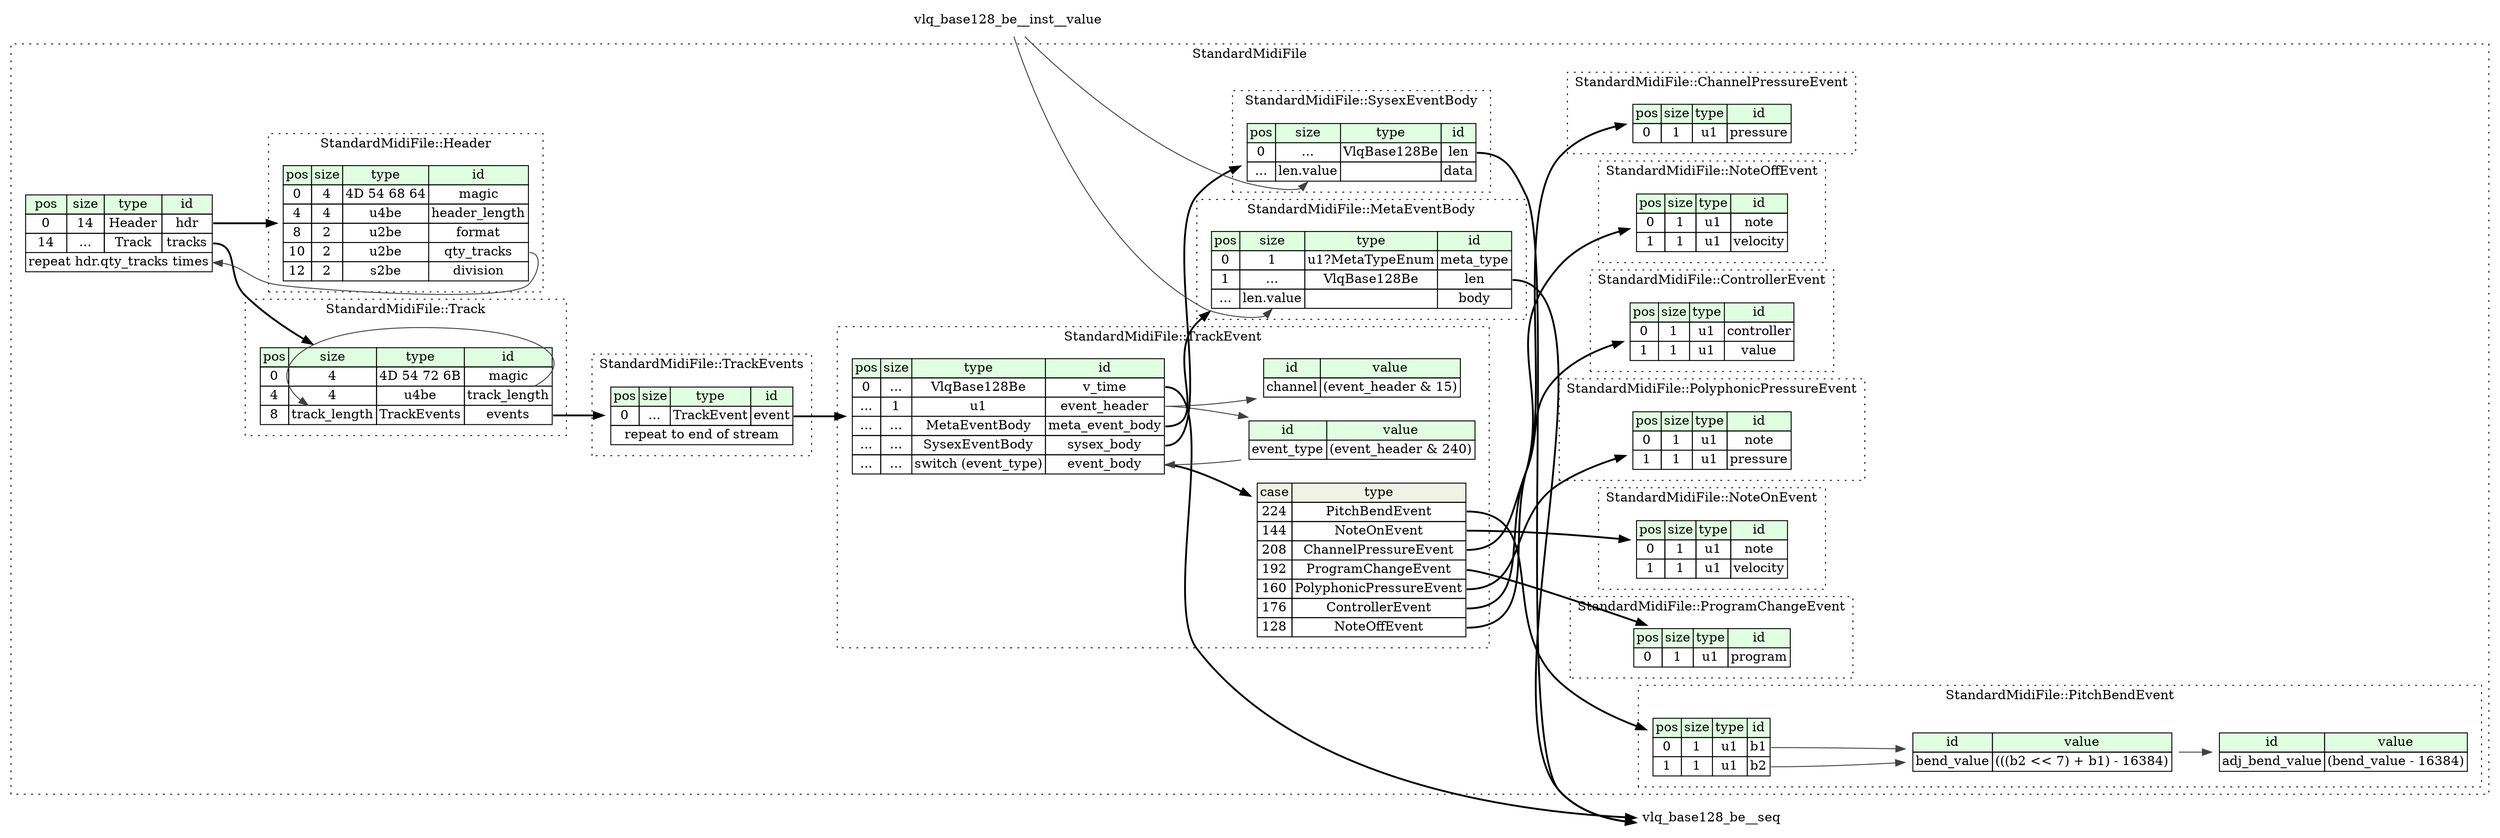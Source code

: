 digraph {
	rankdir=LR;
	node [shape=plaintext];
	subgraph cluster__standard_midi_file {
		label="StandardMidiFile";
		graph[style=dotted];

		standard_midi_file__seq [label=<<TABLE BORDER="0" CELLBORDER="1" CELLSPACING="0">
			<TR><TD BGCOLOR="#E0FFE0">pos</TD><TD BGCOLOR="#E0FFE0">size</TD><TD BGCOLOR="#E0FFE0">type</TD><TD BGCOLOR="#E0FFE0">id</TD></TR>
			<TR><TD PORT="hdr_pos">0</TD><TD PORT="hdr_size">14</TD><TD>Header</TD><TD PORT="hdr_type">hdr</TD></TR>
			<TR><TD PORT="tracks_pos">14</TD><TD PORT="tracks_size">...</TD><TD>Track</TD><TD PORT="tracks_type">tracks</TD></TR>
			<TR><TD COLSPAN="4" PORT="tracks__repeat">repeat hdr.qty_tracks times</TD></TR>
		</TABLE>>];
		subgraph cluster__track_events {
			label="StandardMidiFile::TrackEvents";
			graph[style=dotted];

			track_events__seq [label=<<TABLE BORDER="0" CELLBORDER="1" CELLSPACING="0">
				<TR><TD BGCOLOR="#E0FFE0">pos</TD><TD BGCOLOR="#E0FFE0">size</TD><TD BGCOLOR="#E0FFE0">type</TD><TD BGCOLOR="#E0FFE0">id</TD></TR>
				<TR><TD PORT="event_pos">0</TD><TD PORT="event_size">...</TD><TD>TrackEvent</TD><TD PORT="event_type">event</TD></TR>
				<TR><TD COLSPAN="4" PORT="event__repeat">repeat to end of stream</TD></TR>
			</TABLE>>];
		}
		subgraph cluster__track_event {
			label="StandardMidiFile::TrackEvent";
			graph[style=dotted];

			track_event__seq [label=<<TABLE BORDER="0" CELLBORDER="1" CELLSPACING="0">
				<TR><TD BGCOLOR="#E0FFE0">pos</TD><TD BGCOLOR="#E0FFE0">size</TD><TD BGCOLOR="#E0FFE0">type</TD><TD BGCOLOR="#E0FFE0">id</TD></TR>
				<TR><TD PORT="v_time_pos">0</TD><TD PORT="v_time_size">...</TD><TD>VlqBase128Be</TD><TD PORT="v_time_type">v_time</TD></TR>
				<TR><TD PORT="event_header_pos">...</TD><TD PORT="event_header_size">1</TD><TD>u1</TD><TD PORT="event_header_type">event_header</TD></TR>
				<TR><TD PORT="meta_event_body_pos">...</TD><TD PORT="meta_event_body_size">...</TD><TD>MetaEventBody</TD><TD PORT="meta_event_body_type">meta_event_body</TD></TR>
				<TR><TD PORT="sysex_body_pos">...</TD><TD PORT="sysex_body_size">...</TD><TD>SysexEventBody</TD><TD PORT="sysex_body_type">sysex_body</TD></TR>
				<TR><TD PORT="event_body_pos">...</TD><TD PORT="event_body_size">...</TD><TD>switch (event_type)</TD><TD PORT="event_body_type">event_body</TD></TR>
			</TABLE>>];
			track_event__inst__event_type [label=<<TABLE BORDER="0" CELLBORDER="1" CELLSPACING="0">
				<TR><TD BGCOLOR="#E0FFE0">id</TD><TD BGCOLOR="#E0FFE0">value</TD></TR>
				<TR><TD>event_type</TD><TD>(event_header &amp; 240)</TD></TR>
			</TABLE>>];
			track_event__inst__channel [label=<<TABLE BORDER="0" CELLBORDER="1" CELLSPACING="0">
				<TR><TD BGCOLOR="#E0FFE0">id</TD><TD BGCOLOR="#E0FFE0">value</TD></TR>
				<TR><TD>channel</TD><TD>(event_header &amp; 15)</TD></TR>
			</TABLE>>];
track_event__seq_event_body_switch [label=<<TABLE BORDER="0" CELLBORDER="1" CELLSPACING="0">
	<TR><TD BGCOLOR="#F0F2E4">case</TD><TD BGCOLOR="#F0F2E4">type</TD></TR>
	<TR><TD>224</TD><TD PORT="case0">PitchBendEvent</TD></TR>
	<TR><TD>144</TD><TD PORT="case1">NoteOnEvent</TD></TR>
	<TR><TD>208</TD><TD PORT="case2">ChannelPressureEvent</TD></TR>
	<TR><TD>192</TD><TD PORT="case3">ProgramChangeEvent</TD></TR>
	<TR><TD>160</TD><TD PORT="case4">PolyphonicPressureEvent</TD></TR>
	<TR><TD>176</TD><TD PORT="case5">ControllerEvent</TD></TR>
	<TR><TD>128</TD><TD PORT="case6">NoteOffEvent</TD></TR>
</TABLE>>];
		}
		subgraph cluster__pitch_bend_event {
			label="StandardMidiFile::PitchBendEvent";
			graph[style=dotted];

			pitch_bend_event__seq [label=<<TABLE BORDER="0" CELLBORDER="1" CELLSPACING="0">
				<TR><TD BGCOLOR="#E0FFE0">pos</TD><TD BGCOLOR="#E0FFE0">size</TD><TD BGCOLOR="#E0FFE0">type</TD><TD BGCOLOR="#E0FFE0">id</TD></TR>
				<TR><TD PORT="b1_pos">0</TD><TD PORT="b1_size">1</TD><TD>u1</TD><TD PORT="b1_type">b1</TD></TR>
				<TR><TD PORT="b2_pos">1</TD><TD PORT="b2_size">1</TD><TD>u1</TD><TD PORT="b2_type">b2</TD></TR>
			</TABLE>>];
			pitch_bend_event__inst__bend_value [label=<<TABLE BORDER="0" CELLBORDER="1" CELLSPACING="0">
				<TR><TD BGCOLOR="#E0FFE0">id</TD><TD BGCOLOR="#E0FFE0">value</TD></TR>
				<TR><TD>bend_value</TD><TD>(((b2 &lt;&lt; 7) + b1) - 16384)</TD></TR>
			</TABLE>>];
			pitch_bend_event__inst__adj_bend_value [label=<<TABLE BORDER="0" CELLBORDER="1" CELLSPACING="0">
				<TR><TD BGCOLOR="#E0FFE0">id</TD><TD BGCOLOR="#E0FFE0">value</TD></TR>
				<TR><TD>adj_bend_value</TD><TD>(bend_value - 16384)</TD></TR>
			</TABLE>>];
		}
		subgraph cluster__program_change_event {
			label="StandardMidiFile::ProgramChangeEvent";
			graph[style=dotted];

			program_change_event__seq [label=<<TABLE BORDER="0" CELLBORDER="1" CELLSPACING="0">
				<TR><TD BGCOLOR="#E0FFE0">pos</TD><TD BGCOLOR="#E0FFE0">size</TD><TD BGCOLOR="#E0FFE0">type</TD><TD BGCOLOR="#E0FFE0">id</TD></TR>
				<TR><TD PORT="program_pos">0</TD><TD PORT="program_size">1</TD><TD>u1</TD><TD PORT="program_type">program</TD></TR>
			</TABLE>>];
		}
		subgraph cluster__note_on_event {
			label="StandardMidiFile::NoteOnEvent";
			graph[style=dotted];

			note_on_event__seq [label=<<TABLE BORDER="0" CELLBORDER="1" CELLSPACING="0">
				<TR><TD BGCOLOR="#E0FFE0">pos</TD><TD BGCOLOR="#E0FFE0">size</TD><TD BGCOLOR="#E0FFE0">type</TD><TD BGCOLOR="#E0FFE0">id</TD></TR>
				<TR><TD PORT="note_pos">0</TD><TD PORT="note_size">1</TD><TD>u1</TD><TD PORT="note_type">note</TD></TR>
				<TR><TD PORT="velocity_pos">1</TD><TD PORT="velocity_size">1</TD><TD>u1</TD><TD PORT="velocity_type">velocity</TD></TR>
			</TABLE>>];
		}
		subgraph cluster__polyphonic_pressure_event {
			label="StandardMidiFile::PolyphonicPressureEvent";
			graph[style=dotted];

			polyphonic_pressure_event__seq [label=<<TABLE BORDER="0" CELLBORDER="1" CELLSPACING="0">
				<TR><TD BGCOLOR="#E0FFE0">pos</TD><TD BGCOLOR="#E0FFE0">size</TD><TD BGCOLOR="#E0FFE0">type</TD><TD BGCOLOR="#E0FFE0">id</TD></TR>
				<TR><TD PORT="note_pos">0</TD><TD PORT="note_size">1</TD><TD>u1</TD><TD PORT="note_type">note</TD></TR>
				<TR><TD PORT="pressure_pos">1</TD><TD PORT="pressure_size">1</TD><TD>u1</TD><TD PORT="pressure_type">pressure</TD></TR>
			</TABLE>>];
		}
		subgraph cluster__track {
			label="StandardMidiFile::Track";
			graph[style=dotted];

			track__seq [label=<<TABLE BORDER="0" CELLBORDER="1" CELLSPACING="0">
				<TR><TD BGCOLOR="#E0FFE0">pos</TD><TD BGCOLOR="#E0FFE0">size</TD><TD BGCOLOR="#E0FFE0">type</TD><TD BGCOLOR="#E0FFE0">id</TD></TR>
				<TR><TD PORT="magic_pos">0</TD><TD PORT="magic_size">4</TD><TD>4D 54 72 6B</TD><TD PORT="magic_type">magic</TD></TR>
				<TR><TD PORT="track_length_pos">4</TD><TD PORT="track_length_size">4</TD><TD>u4be</TD><TD PORT="track_length_type">track_length</TD></TR>
				<TR><TD PORT="events_pos">8</TD><TD PORT="events_size">track_length</TD><TD>TrackEvents</TD><TD PORT="events_type">events</TD></TR>
			</TABLE>>];
		}
		subgraph cluster__meta_event_body {
			label="StandardMidiFile::MetaEventBody";
			graph[style=dotted];

			meta_event_body__seq [label=<<TABLE BORDER="0" CELLBORDER="1" CELLSPACING="0">
				<TR><TD BGCOLOR="#E0FFE0">pos</TD><TD BGCOLOR="#E0FFE0">size</TD><TD BGCOLOR="#E0FFE0">type</TD><TD BGCOLOR="#E0FFE0">id</TD></TR>
				<TR><TD PORT="meta_type_pos">0</TD><TD PORT="meta_type_size">1</TD><TD>u1?MetaTypeEnum</TD><TD PORT="meta_type_type">meta_type</TD></TR>
				<TR><TD PORT="len_pos">1</TD><TD PORT="len_size">...</TD><TD>VlqBase128Be</TD><TD PORT="len_type">len</TD></TR>
				<TR><TD PORT="body_pos">...</TD><TD PORT="body_size">len.value</TD><TD></TD><TD PORT="body_type">body</TD></TR>
			</TABLE>>];
		}
		subgraph cluster__controller_event {
			label="StandardMidiFile::ControllerEvent";
			graph[style=dotted];

			controller_event__seq [label=<<TABLE BORDER="0" CELLBORDER="1" CELLSPACING="0">
				<TR><TD BGCOLOR="#E0FFE0">pos</TD><TD BGCOLOR="#E0FFE0">size</TD><TD BGCOLOR="#E0FFE0">type</TD><TD BGCOLOR="#E0FFE0">id</TD></TR>
				<TR><TD PORT="controller_pos">0</TD><TD PORT="controller_size">1</TD><TD>u1</TD><TD PORT="controller_type">controller</TD></TR>
				<TR><TD PORT="value_pos">1</TD><TD PORT="value_size">1</TD><TD>u1</TD><TD PORT="value_type">value</TD></TR>
			</TABLE>>];
		}
		subgraph cluster__header {
			label="StandardMidiFile::Header";
			graph[style=dotted];

			header__seq [label=<<TABLE BORDER="0" CELLBORDER="1" CELLSPACING="0">
				<TR><TD BGCOLOR="#E0FFE0">pos</TD><TD BGCOLOR="#E0FFE0">size</TD><TD BGCOLOR="#E0FFE0">type</TD><TD BGCOLOR="#E0FFE0">id</TD></TR>
				<TR><TD PORT="magic_pos">0</TD><TD PORT="magic_size">4</TD><TD>4D 54 68 64</TD><TD PORT="magic_type">magic</TD></TR>
				<TR><TD PORT="header_length_pos">4</TD><TD PORT="header_length_size">4</TD><TD>u4be</TD><TD PORT="header_length_type">header_length</TD></TR>
				<TR><TD PORT="format_pos">8</TD><TD PORT="format_size">2</TD><TD>u2be</TD><TD PORT="format_type">format</TD></TR>
				<TR><TD PORT="qty_tracks_pos">10</TD><TD PORT="qty_tracks_size">2</TD><TD>u2be</TD><TD PORT="qty_tracks_type">qty_tracks</TD></TR>
				<TR><TD PORT="division_pos">12</TD><TD PORT="division_size">2</TD><TD>s2be</TD><TD PORT="division_type">division</TD></TR>
			</TABLE>>];
		}
		subgraph cluster__sysex_event_body {
			label="StandardMidiFile::SysexEventBody";
			graph[style=dotted];

			sysex_event_body__seq [label=<<TABLE BORDER="0" CELLBORDER="1" CELLSPACING="0">
				<TR><TD BGCOLOR="#E0FFE0">pos</TD><TD BGCOLOR="#E0FFE0">size</TD><TD BGCOLOR="#E0FFE0">type</TD><TD BGCOLOR="#E0FFE0">id</TD></TR>
				<TR><TD PORT="len_pos">0</TD><TD PORT="len_size">...</TD><TD>VlqBase128Be</TD><TD PORT="len_type">len</TD></TR>
				<TR><TD PORT="data_pos">...</TD><TD PORT="data_size">len.value</TD><TD></TD><TD PORT="data_type">data</TD></TR>
			</TABLE>>];
		}
		subgraph cluster__note_off_event {
			label="StandardMidiFile::NoteOffEvent";
			graph[style=dotted];

			note_off_event__seq [label=<<TABLE BORDER="0" CELLBORDER="1" CELLSPACING="0">
				<TR><TD BGCOLOR="#E0FFE0">pos</TD><TD BGCOLOR="#E0FFE0">size</TD><TD BGCOLOR="#E0FFE0">type</TD><TD BGCOLOR="#E0FFE0">id</TD></TR>
				<TR><TD PORT="note_pos">0</TD><TD PORT="note_size">1</TD><TD>u1</TD><TD PORT="note_type">note</TD></TR>
				<TR><TD PORT="velocity_pos">1</TD><TD PORT="velocity_size">1</TD><TD>u1</TD><TD PORT="velocity_type">velocity</TD></TR>
			</TABLE>>];
		}
		subgraph cluster__channel_pressure_event {
			label="StandardMidiFile::ChannelPressureEvent";
			graph[style=dotted];

			channel_pressure_event__seq [label=<<TABLE BORDER="0" CELLBORDER="1" CELLSPACING="0">
				<TR><TD BGCOLOR="#E0FFE0">pos</TD><TD BGCOLOR="#E0FFE0">size</TD><TD BGCOLOR="#E0FFE0">type</TD><TD BGCOLOR="#E0FFE0">id</TD></TR>
				<TR><TD PORT="pressure_pos">0</TD><TD PORT="pressure_size">1</TD><TD>u1</TD><TD PORT="pressure_type">pressure</TD></TR>
			</TABLE>>];
		}
	}
	standard_midi_file__seq:hdr_type -> header__seq [style=bold];
	standard_midi_file__seq:tracks_type -> track__seq [style=bold];
	header__seq:qty_tracks_type -> standard_midi_file__seq:tracks__repeat [color="#404040"];
	track_events__seq:event_type -> track_event__seq [style=bold];
	track_event__seq:v_time_type -> vlq_base128_be__seq [style=bold];
	track_event__seq:meta_event_body_type -> meta_event_body__seq [style=bold];
	track_event__seq:sysex_body_type -> sysex_event_body__seq [style=bold];
	track_event__seq:event_body_type -> track_event__seq_event_body_switch [style=bold];
	track_event__seq_event_body_switch:case0 -> pitch_bend_event__seq [style=bold];
	track_event__seq_event_body_switch:case1 -> note_on_event__seq [style=bold];
	track_event__seq_event_body_switch:case2 -> channel_pressure_event__seq [style=bold];
	track_event__seq_event_body_switch:case3 -> program_change_event__seq [style=bold];
	track_event__seq_event_body_switch:case4 -> polyphonic_pressure_event__seq [style=bold];
	track_event__seq_event_body_switch:case5 -> controller_event__seq [style=bold];
	track_event__seq_event_body_switch:case6 -> note_off_event__seq [style=bold];
	track_event__inst__event_type:event_type_type -> track_event__seq:event_body_type [color="#404040"];
	track_event__seq:event_header_type -> track_event__inst__event_type [color="#404040"];
	track_event__seq:event_header_type -> track_event__inst__channel [color="#404040"];
	pitch_bend_event__seq:b2_type -> pitch_bend_event__inst__bend_value [color="#404040"];
	pitch_bend_event__seq:b1_type -> pitch_bend_event__inst__bend_value [color="#404040"];
	pitch_bend_event__inst__bend_value:bend_value_type -> pitch_bend_event__inst__adj_bend_value [color="#404040"];
	track__seq:track_length_type -> track__seq:events_size [color="#404040"];
	track__seq:events_type -> track_events__seq [style=bold];
	meta_event_body__seq:len_type -> vlq_base128_be__seq [style=bold];
	vlq_base128_be__inst__value:value_type -> meta_event_body__seq:body_size [color="#404040"];
	sysex_event_body__seq:len_type -> vlq_base128_be__seq [style=bold];
	vlq_base128_be__inst__value:value_type -> sysex_event_body__seq:data_size [color="#404040"];
}
